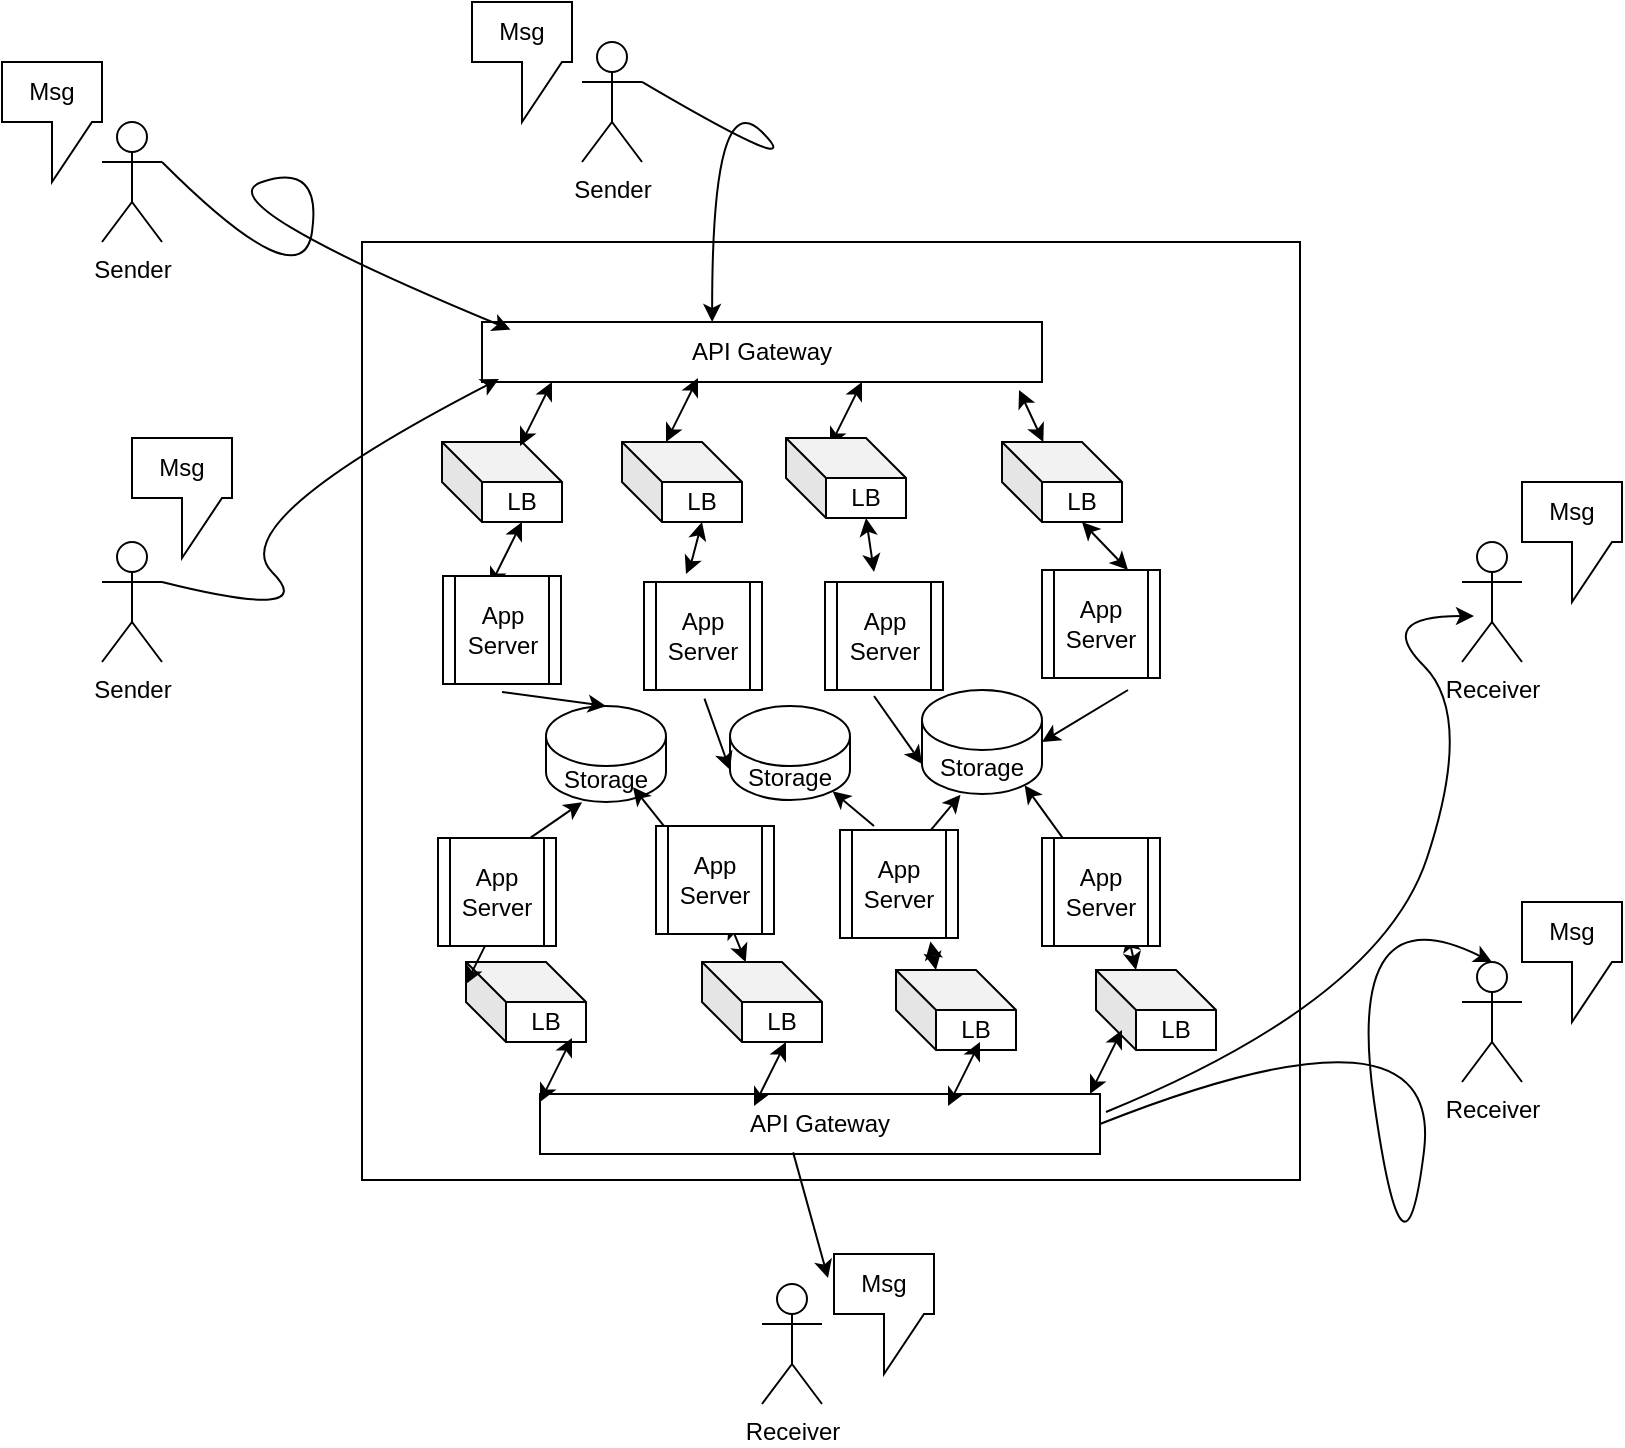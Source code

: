 <mxfile version="21.6.6" type="google">
  <diagram name="Page-1" id="CxLCOBnHjzHq9psb6Yh8">
    <mxGraphModel grid="0" page="0" gridSize="10" guides="1" tooltips="1" connect="1" arrows="1" fold="1" pageScale="1" pageWidth="850" pageHeight="1100" math="0" shadow="0">
      <root>
        <mxCell id="0" />
        <mxCell id="1" parent="0" />
        <mxCell id="VB7Ufas00Dgr7_cL7uJZ-1" value="Sender" style="shape=umlActor;verticalLabelPosition=bottom;verticalAlign=top;html=1;outlineConnect=0;" vertex="1" parent="1">
          <mxGeometry x="60" y="70" width="30" height="60" as="geometry" />
        </mxCell>
        <mxCell id="VB7Ufas00Dgr7_cL7uJZ-2" value="Sender" style="shape=umlActor;verticalLabelPosition=bottom;verticalAlign=top;html=1;outlineConnect=0;" vertex="1" parent="1">
          <mxGeometry x="60" y="280" width="30" height="60" as="geometry" />
        </mxCell>
        <mxCell id="VB7Ufas00Dgr7_cL7uJZ-3" value="Sender" style="shape=umlActor;verticalLabelPosition=bottom;verticalAlign=top;html=1;outlineConnect=0;" vertex="1" parent="1">
          <mxGeometry x="300" y="30" width="30" height="60" as="geometry" />
        </mxCell>
        <mxCell id="VB7Ufas00Dgr7_cL7uJZ-4" value="Receiver" style="shape=umlActor;verticalLabelPosition=bottom;verticalAlign=top;html=1;outlineConnect=0;" vertex="1" parent="1">
          <mxGeometry x="390" y="651" width="30" height="60" as="geometry" />
        </mxCell>
        <mxCell id="VB7Ufas00Dgr7_cL7uJZ-5" value="Receiver" style="shape=umlActor;verticalLabelPosition=bottom;verticalAlign=top;html=1;outlineConnect=0;" vertex="1" parent="1">
          <mxGeometry x="740" y="280" width="30" height="60" as="geometry" />
        </mxCell>
        <mxCell id="VB7Ufas00Dgr7_cL7uJZ-6" value="Receiver" style="shape=umlActor;verticalLabelPosition=bottom;verticalAlign=top;html=1;outlineConnect=0;" vertex="1" parent="1">
          <mxGeometry x="740" y="490" width="30" height="60" as="geometry" />
        </mxCell>
        <mxCell id="VB7Ufas00Dgr7_cL7uJZ-7" value="" style="whiteSpace=wrap;html=1;aspect=fixed;" vertex="1" parent="1">
          <mxGeometry x="190" y="130" width="469" height="469" as="geometry" />
        </mxCell>
        <mxCell id="VB7Ufas00Dgr7_cL7uJZ-14" value="API Gateway" style="rounded=0;whiteSpace=wrap;html=1;" vertex="1" parent="1">
          <mxGeometry x="250" y="170" width="280" height="30" as="geometry" />
        </mxCell>
        <mxCell id="VB7Ufas00Dgr7_cL7uJZ-17" value="LB" style="shape=cube;whiteSpace=wrap;html=1;boundedLbl=1;backgroundOutline=1;darkOpacity=0.05;darkOpacity2=0.1;" vertex="1" parent="1">
          <mxGeometry x="230" y="230" width="60" height="40" as="geometry" />
        </mxCell>
        <mxCell id="VB7Ufas00Dgr7_cL7uJZ-18" value="LB" style="shape=cube;whiteSpace=wrap;html=1;boundedLbl=1;backgroundOutline=1;darkOpacity=0.05;darkOpacity2=0.1;" vertex="1" parent="1">
          <mxGeometry x="320" y="230" width="60" height="40" as="geometry" />
        </mxCell>
        <mxCell id="VB7Ufas00Dgr7_cL7uJZ-20" value="LB" style="shape=cube;whiteSpace=wrap;html=1;boundedLbl=1;backgroundOutline=1;darkOpacity=0.05;darkOpacity2=0.1;" vertex="1" parent="1">
          <mxGeometry x="510" y="230" width="60" height="40" as="geometry" />
        </mxCell>
        <mxCell id="VB7Ufas00Dgr7_cL7uJZ-23" value="LB" style="shape=cube;whiteSpace=wrap;html=1;boundedLbl=1;backgroundOutline=1;darkOpacity=0.05;darkOpacity2=0.1;" vertex="1" parent="1">
          <mxGeometry x="242" y="490" width="60" height="40" as="geometry" />
        </mxCell>
        <mxCell id="VB7Ufas00Dgr7_cL7uJZ-24" value="LB" style="shape=cube;whiteSpace=wrap;html=1;boundedLbl=1;backgroundOutline=1;darkOpacity=0.05;darkOpacity2=0.1;" vertex="1" parent="1">
          <mxGeometry x="360" y="490" width="60" height="40" as="geometry" />
        </mxCell>
        <mxCell id="VB7Ufas00Dgr7_cL7uJZ-25" value="LB" style="shape=cube;whiteSpace=wrap;html=1;boundedLbl=1;backgroundOutline=1;darkOpacity=0.05;darkOpacity2=0.1;" vertex="1" parent="1">
          <mxGeometry x="457" y="494" width="60" height="40" as="geometry" />
        </mxCell>
        <mxCell id="VB7Ufas00Dgr7_cL7uJZ-26" value="LB" style="shape=cube;whiteSpace=wrap;html=1;boundedLbl=1;backgroundOutline=1;darkOpacity=0.05;darkOpacity2=0.1;" vertex="1" parent="1">
          <mxGeometry x="557" y="494" width="60" height="40" as="geometry" />
        </mxCell>
        <mxCell id="VB7Ufas00Dgr7_cL7uJZ-30" value="Storage" style="shape=cylinder3;whiteSpace=wrap;html=1;boundedLbl=1;backgroundOutline=1;size=15;" vertex="1" parent="1">
          <mxGeometry x="470" y="354" width="60" height="52" as="geometry" />
        </mxCell>
        <mxCell id="VB7Ufas00Dgr7_cL7uJZ-35" value="" style="curved=1;endArrow=classic;html=1;rounded=0;exitX=1;exitY=0.333;exitDx=0;exitDy=0;exitPerimeter=0;entryX=0.051;entryY=0.127;entryDx=0;entryDy=0;entryPerimeter=0;" edge="1" parent="1" source="VB7Ufas00Dgr7_cL7uJZ-1" target="VB7Ufas00Dgr7_cL7uJZ-14">
          <mxGeometry width="50" height="50" relative="1" as="geometry">
            <mxPoint x="110" y="160" as="sourcePoint" />
            <mxPoint x="160" y="110" as="targetPoint" />
            <Array as="points">
              <mxPoint x="160" y="160" />
              <mxPoint x="170" y="90" />
              <mxPoint x="110" y="110" />
            </Array>
          </mxGeometry>
        </mxCell>
        <mxCell id="VB7Ufas00Dgr7_cL7uJZ-39" value="" style="curved=1;endArrow=classic;html=1;rounded=0;exitX=1;exitY=0.333;exitDx=0;exitDy=0;exitPerimeter=0;entryX=0.146;entryY=0.146;entryDx=0;entryDy=0;entryPerimeter=0;" edge="1" parent="1" source="VB7Ufas00Dgr7_cL7uJZ-2" target="VB7Ufas00Dgr7_cL7uJZ-7">
          <mxGeometry width="50" height="50" relative="1" as="geometry">
            <mxPoint x="120" y="320" as="sourcePoint" />
            <mxPoint x="170" y="270" as="targetPoint" />
            <Array as="points">
              <mxPoint x="170" y="320" />
              <mxPoint x="120" y="270" />
            </Array>
          </mxGeometry>
        </mxCell>
        <mxCell id="VB7Ufas00Dgr7_cL7uJZ-40" value="" style="curved=1;endArrow=classic;html=1;rounded=0;exitX=1;exitY=0.333;exitDx=0;exitDy=0;exitPerimeter=0;entryX=0.411;entryY=0;entryDx=0;entryDy=0;entryPerimeter=0;" edge="1" parent="1" source="VB7Ufas00Dgr7_cL7uJZ-3" target="VB7Ufas00Dgr7_cL7uJZ-14">
          <mxGeometry width="50" height="50" relative="1" as="geometry">
            <mxPoint x="365" y="100" as="sourcePoint" />
            <mxPoint x="415" y="50" as="targetPoint" />
            <Array as="points">
              <mxPoint x="415" y="100" />
              <mxPoint x="365" y="50" />
            </Array>
          </mxGeometry>
        </mxCell>
        <mxCell id="VB7Ufas00Dgr7_cL7uJZ-60" value="Msg" style="shape=callout;whiteSpace=wrap;html=1;perimeter=calloutPerimeter;" vertex="1" parent="1">
          <mxGeometry x="75" y="228" width="50" height="60" as="geometry" />
        </mxCell>
        <mxCell id="VB7Ufas00Dgr7_cL7uJZ-61" value="Msg" style="shape=callout;whiteSpace=wrap;html=1;perimeter=calloutPerimeter;" vertex="1" parent="1">
          <mxGeometry x="10" y="40" width="50" height="60" as="geometry" />
        </mxCell>
        <mxCell id="VB7Ufas00Dgr7_cL7uJZ-62" value="Msg" style="shape=callout;whiteSpace=wrap;html=1;perimeter=calloutPerimeter;" vertex="1" parent="1">
          <mxGeometry x="245" y="10" width="50" height="60" as="geometry" />
        </mxCell>
        <mxCell id="VB7Ufas00Dgr7_cL7uJZ-63" value="Msg" style="shape=callout;whiteSpace=wrap;html=1;perimeter=calloutPerimeter;" vertex="1" parent="1">
          <mxGeometry x="770" y="250" width="50" height="60" as="geometry" />
        </mxCell>
        <mxCell id="VB7Ufas00Dgr7_cL7uJZ-64" value="Msg" style="shape=callout;whiteSpace=wrap;html=1;perimeter=calloutPerimeter;" vertex="1" parent="1">
          <mxGeometry x="770" y="460" width="50" height="60" as="geometry" />
        </mxCell>
        <mxCell id="VB7Ufas00Dgr7_cL7uJZ-65" value="Msg" style="shape=callout;whiteSpace=wrap;html=1;perimeter=calloutPerimeter;" vertex="1" parent="1">
          <mxGeometry x="426" y="636" width="50" height="60" as="geometry" />
        </mxCell>
        <mxCell id="hc9nnFskXBQ2Hnd-4gEW-1" value="Storage" style="shape=cylinder3;whiteSpace=wrap;html=1;boundedLbl=1;backgroundOutline=1;size=15;" vertex="1" parent="1">
          <mxGeometry x="282" y="362" width="60" height="48" as="geometry" />
        </mxCell>
        <mxCell id="VB7Ufas00Dgr7_cL7uJZ-21" value="API Gateway" style="rounded=0;whiteSpace=wrap;html=1;" vertex="1" parent="1">
          <mxGeometry x="279" y="556" width="280" height="30" as="geometry" />
        </mxCell>
        <mxCell id="hc9nnFskXBQ2Hnd-4gEW-6" value="Storage" style="shape=cylinder3;whiteSpace=wrap;html=1;boundedLbl=1;backgroundOutline=1;size=15;" vertex="1" parent="1">
          <mxGeometry x="374" y="362" width="60" height="47" as="geometry" />
        </mxCell>
        <mxCell id="hc9nnFskXBQ2Hnd-4gEW-7" value="" style="endArrow=classic;startArrow=classic;html=1;rounded=0;entryX=0;entryY=0;entryDx=40;entryDy=40;entryPerimeter=0;" edge="1" parent="1" target="VB7Ufas00Dgr7_cL7uJZ-17">
          <mxGeometry width="50" height="50" relative="1" as="geometry">
            <mxPoint x="254" y="302" as="sourcePoint" />
            <mxPoint x="304" y="252" as="targetPoint" />
          </mxGeometry>
        </mxCell>
        <mxCell id="hc9nnFskXBQ2Hnd-4gEW-8" value="" style="endArrow=classic;startArrow=classic;html=1;rounded=0;entryX=0;entryY=0;entryDx=40;entryDy=40;entryPerimeter=0;exitX=0.5;exitY=0;exitDx=0;exitDy=0;exitPerimeter=0;" edge="1" parent="1" target="VB7Ufas00Dgr7_cL7uJZ-18">
          <mxGeometry width="50" height="50" relative="1" as="geometry">
            <mxPoint x="352" y="296" as="sourcePoint" />
            <mxPoint x="280" y="280" as="targetPoint" />
            <Array as="points">
              <mxPoint x="355" y="289" />
            </Array>
          </mxGeometry>
        </mxCell>
        <mxCell id="hc9nnFskXBQ2Hnd-4gEW-10" value="" style="endArrow=classic;startArrow=classic;html=1;rounded=0;entryX=0;entryY=0;entryDx=40;entryDy=40;entryPerimeter=0;exitX=0.5;exitY=0;exitDx=0;exitDy=0;exitPerimeter=0;" edge="1" parent="1" target="VB7Ufas00Dgr7_cL7uJZ-19">
          <mxGeometry width="50" height="50" relative="1" as="geometry">
            <mxPoint x="446.0" y="295" as="sourcePoint" />
            <mxPoint x="280" y="280" as="targetPoint" />
          </mxGeometry>
        </mxCell>
        <mxCell id="hc9nnFskXBQ2Hnd-4gEW-11" value="" style="endArrow=classic;startArrow=classic;html=1;rounded=0;entryX=0;entryY=0;entryDx=40;entryDy=40;entryPerimeter=0;exitX=0.5;exitY=0;exitDx=0;exitDy=0;exitPerimeter=0;" edge="1" parent="1" target="VB7Ufas00Dgr7_cL7uJZ-20">
          <mxGeometry width="50" height="50" relative="1" as="geometry">
            <mxPoint x="573" y="294" as="sourcePoint" />
            <mxPoint x="290" y="290" as="targetPoint" />
            <Array as="points" />
          </mxGeometry>
        </mxCell>
        <mxCell id="hc9nnFskXBQ2Hnd-4gEW-12" value="" style="endArrow=classic;startArrow=classic;html=1;rounded=0;entryX=0;entryY=0;entryDx=40;entryDy=40;entryPerimeter=0;" edge="1" parent="1">
          <mxGeometry width="50" height="50" relative="1" as="geometry">
            <mxPoint x="269" y="232" as="sourcePoint" />
            <mxPoint x="285" y="200" as="targetPoint" />
          </mxGeometry>
        </mxCell>
        <mxCell id="hc9nnFskXBQ2Hnd-4gEW-13" value="" style="endArrow=classic;startArrow=classic;html=1;rounded=0;entryX=0;entryY=0;entryDx=40;entryDy=40;entryPerimeter=0;" edge="1" parent="1">
          <mxGeometry width="50" height="50" relative="1" as="geometry">
            <mxPoint x="342" y="230" as="sourcePoint" />
            <mxPoint x="358" y="198" as="targetPoint" />
          </mxGeometry>
        </mxCell>
        <mxCell id="hc9nnFskXBQ2Hnd-4gEW-14" value="" style="endArrow=classic;startArrow=classic;html=1;rounded=0;entryX=0;entryY=0;entryDx=40;entryDy=40;entryPerimeter=0;" edge="1" parent="1">
          <mxGeometry width="50" height="50" relative="1" as="geometry">
            <mxPoint x="424" y="232" as="sourcePoint" />
            <mxPoint x="440" y="200" as="targetPoint" />
          </mxGeometry>
        </mxCell>
        <mxCell id="hc9nnFskXBQ2Hnd-4gEW-19" value="" style="endArrow=classic;startArrow=classic;html=1;rounded=0;entryX=0.959;entryY=1.133;entryDx=0;entryDy=0;entryPerimeter=0;" edge="1" parent="1" source="VB7Ufas00Dgr7_cL7uJZ-20" target="VB7Ufas00Dgr7_cL7uJZ-14">
          <mxGeometry width="50" height="50" relative="1" as="geometry">
            <mxPoint x="434" y="242" as="sourcePoint" />
            <mxPoint x="450" y="210" as="targetPoint" />
          </mxGeometry>
        </mxCell>
        <mxCell id="hc9nnFskXBQ2Hnd-4gEW-20" value="" style="endArrow=classic;startArrow=classic;html=1;rounded=0;entryX=0;entryY=0;entryDx=40;entryDy=40;entryPerimeter=0;" edge="1" parent="1" target="VB7Ufas00Dgr7_cL7uJZ-19">
          <mxGeometry width="50" height="50" relative="1" as="geometry">
            <mxPoint x="434" y="242" as="sourcePoint" />
            <mxPoint x="450" y="210" as="targetPoint" />
          </mxGeometry>
        </mxCell>
        <mxCell id="VB7Ufas00Dgr7_cL7uJZ-19" value="LB" style="shape=cube;whiteSpace=wrap;html=1;boundedLbl=1;backgroundOutline=1;darkOpacity=0.05;darkOpacity2=0.1;" vertex="1" parent="1">
          <mxGeometry x="402" y="228" width="60" height="40" as="geometry" />
        </mxCell>
        <mxCell id="hc9nnFskXBQ2Hnd-4gEW-23" value="" style="endArrow=classic;startArrow=classic;html=1;rounded=0;entryX=0;entryY=0;entryDx=40;entryDy=40;entryPerimeter=0;" edge="1" parent="1">
          <mxGeometry width="50" height="50" relative="1" as="geometry">
            <mxPoint x="279" y="560" as="sourcePoint" />
            <mxPoint x="295" y="528" as="targetPoint" />
          </mxGeometry>
        </mxCell>
        <mxCell id="hc9nnFskXBQ2Hnd-4gEW-24" value="" style="endArrow=classic;startArrow=classic;html=1;rounded=0;entryX=0;entryY=0;entryDx=40;entryDy=40;entryPerimeter=0;" edge="1" parent="1">
          <mxGeometry width="50" height="50" relative="1" as="geometry">
            <mxPoint x="386" y="562" as="sourcePoint" />
            <mxPoint x="402" y="530" as="targetPoint" />
          </mxGeometry>
        </mxCell>
        <mxCell id="hc9nnFskXBQ2Hnd-4gEW-25" value="" style="endArrow=classic;startArrow=classic;html=1;rounded=0;entryX=0;entryY=0;entryDx=40;entryDy=40;entryPerimeter=0;" edge="1" parent="1">
          <mxGeometry width="50" height="50" relative="1" as="geometry">
            <mxPoint x="483" y="562" as="sourcePoint" />
            <mxPoint x="499" y="530" as="targetPoint" />
          </mxGeometry>
        </mxCell>
        <mxCell id="hc9nnFskXBQ2Hnd-4gEW-26" value="" style="endArrow=classic;startArrow=classic;html=1;rounded=0;entryX=0;entryY=0;entryDx=40;entryDy=40;entryPerimeter=0;" edge="1" parent="1">
          <mxGeometry width="50" height="50" relative="1" as="geometry">
            <mxPoint x="554" y="556" as="sourcePoint" />
            <mxPoint x="570" y="524" as="targetPoint" />
          </mxGeometry>
        </mxCell>
        <mxCell id="hc9nnFskXBQ2Hnd-4gEW-33" value="" style="endArrow=classic;startArrow=classic;html=1;rounded=0;entryX=0;entryY=0;entryDx=40;entryDy=40;entryPerimeter=0;" edge="1" parent="1">
          <mxGeometry width="50" height="50" relative="1" as="geometry">
            <mxPoint x="242" y="501" as="sourcePoint" />
            <mxPoint x="258" y="469" as="targetPoint" />
          </mxGeometry>
        </mxCell>
        <mxCell id="hc9nnFskXBQ2Hnd-4gEW-34" value="" style="endArrow=classic;startArrow=classic;html=1;rounded=0;entryX=0.675;entryY=0.886;entryDx=0;entryDy=0;entryPerimeter=0;" edge="1" parent="1" source="VB7Ufas00Dgr7_cL7uJZ-24">
          <mxGeometry width="50" height="50" relative="1" as="geometry">
            <mxPoint x="252" y="511" as="sourcePoint" />
            <mxPoint x="373.5" y="469.388" as="targetPoint" />
          </mxGeometry>
        </mxCell>
        <mxCell id="hc9nnFskXBQ2Hnd-4gEW-37" value="" style="endArrow=classic;startArrow=classic;html=1;rounded=0;entryX=0.67;entryY=1.028;entryDx=0;entryDy=0;entryPerimeter=0;exitX=0;exitY=0;exitDx=20;exitDy=0;exitPerimeter=0;" edge="1" parent="1" source="VB7Ufas00Dgr7_cL7uJZ-25">
          <mxGeometry width="50" height="50" relative="1" as="geometry">
            <mxPoint x="456" y="305" as="sourcePoint" />
            <mxPoint x="474.2" y="479.736" as="targetPoint" />
          </mxGeometry>
        </mxCell>
        <mxCell id="hc9nnFskXBQ2Hnd-4gEW-38" value="" style="endArrow=classic;startArrow=classic;html=1;rounded=0;entryX=0.717;entryY=0.967;entryDx=0;entryDy=0;entryPerimeter=0;exitX=0;exitY=0;exitDx=20;exitDy=0;exitPerimeter=0;" edge="1" parent="1" source="VB7Ufas00Dgr7_cL7uJZ-26">
          <mxGeometry width="50" height="50" relative="1" as="geometry">
            <mxPoint x="466" y="315" as="sourcePoint" />
            <mxPoint x="573.02" y="476.02" as="targetPoint" />
          </mxGeometry>
        </mxCell>
        <mxCell id="hc9nnFskXBQ2Hnd-4gEW-39" value="" style="endArrow=classic;html=1;rounded=0;exitX=0.5;exitY=1;exitDx=0;exitDy=0;exitPerimeter=0;entryX=0.5;entryY=0;entryDx=0;entryDy=0;entryPerimeter=0;" edge="1" parent="1" target="hc9nnFskXBQ2Hnd-4gEW-1">
          <mxGeometry width="50" height="50" relative="1" as="geometry">
            <mxPoint x="260" y="355" as="sourcePoint" />
            <mxPoint x="433" y="413" as="targetPoint" />
          </mxGeometry>
        </mxCell>
        <mxCell id="hc9nnFskXBQ2Hnd-4gEW-40" value="" style="endArrow=classic;html=1;rounded=0;exitX=0.654;exitY=1.075;exitDx=0;exitDy=0;exitPerimeter=0;entryX=0;entryY=1;entryDx=0;entryDy=-15;entryPerimeter=0;" edge="1" parent="1" target="hc9nnFskXBQ2Hnd-4gEW-6">
          <mxGeometry width="50" height="50" relative="1" as="geometry">
            <mxPoint x="361.24" y="358.35" as="sourcePoint" />
            <mxPoint x="292" y="387" as="targetPoint" />
          </mxGeometry>
        </mxCell>
        <mxCell id="hc9nnFskXBQ2Hnd-4gEW-41" value="" style="endArrow=classic;html=1;rounded=0;exitX=0.5;exitY=1;exitDx=0;exitDy=0;exitPerimeter=0;entryX=0;entryY=1;entryDx=0;entryDy=-15;entryPerimeter=0;" edge="1" parent="1" target="VB7Ufas00Dgr7_cL7uJZ-30">
          <mxGeometry width="50" height="50" relative="1" as="geometry">
            <mxPoint x="446.0" y="357" as="sourcePoint" />
            <mxPoint x="302" y="397" as="targetPoint" />
          </mxGeometry>
        </mxCell>
        <mxCell id="hc9nnFskXBQ2Hnd-4gEW-44" value="" style="endArrow=classic;html=1;rounded=0;exitX=0.5;exitY=1;exitDx=0;exitDy=0;exitPerimeter=0;entryX=1;entryY=0.5;entryDx=0;entryDy=0;entryPerimeter=0;" edge="1" parent="1" target="VB7Ufas00Dgr7_cL7uJZ-30">
          <mxGeometry width="50" height="50" relative="1" as="geometry">
            <mxPoint x="573" y="354" as="sourcePoint" />
            <mxPoint x="312" y="407" as="targetPoint" />
          </mxGeometry>
        </mxCell>
        <mxCell id="hc9nnFskXBQ2Hnd-4gEW-45" value="" style="endArrow=classic;html=1;rounded=0;exitX=0.309;exitY=0.355;exitDx=0;exitDy=0;exitPerimeter=0;entryX=0.855;entryY=1;entryDx=0;entryDy=-4.35;entryPerimeter=0;" edge="1" parent="1" target="VB7Ufas00Dgr7_cL7uJZ-30">
          <mxGeometry width="50" height="50" relative="1" as="geometry">
            <mxPoint x="548.54" y="439.3" as="sourcePoint" />
            <mxPoint x="540" y="390" as="targetPoint" />
          </mxGeometry>
        </mxCell>
        <mxCell id="hc9nnFskXBQ2Hnd-4gEW-46" value="" style="endArrow=classic;html=1;rounded=0;entryX=0.855;entryY=1;entryDx=0;entryDy=-4.35;entryPerimeter=0;" edge="1" parent="1" target="hc9nnFskXBQ2Hnd-4gEW-6">
          <mxGeometry width="50" height="50" relative="1" as="geometry">
            <mxPoint x="446" y="422" as="sourcePoint" />
            <mxPoint x="531" y="412" as="targetPoint" />
          </mxGeometry>
        </mxCell>
        <mxCell id="hc9nnFskXBQ2Hnd-4gEW-47" value="" style="endArrow=classic;html=1;rounded=0;exitX=0.513;exitY=0.315;exitDx=0;exitDy=0;exitPerimeter=0;entryX=0.321;entryY=1.007;entryDx=0;entryDy=0;entryPerimeter=0;" edge="1" parent="1" target="VB7Ufas00Dgr7_cL7uJZ-30">
          <mxGeometry width="50" height="50" relative="1" as="geometry">
            <mxPoint x="464.78" y="435.53" as="sourcePoint" />
            <mxPoint x="541" y="422" as="targetPoint" />
          </mxGeometry>
        </mxCell>
        <mxCell id="hc9nnFskXBQ2Hnd-4gEW-48" value="" style="endArrow=classic;html=1;rounded=0;exitX=0.424;exitY=0.448;exitDx=0;exitDy=0;exitPerimeter=0;entryX=0.725;entryY=0.846;entryDx=0;entryDy=0;entryPerimeter=0;" edge="1" parent="1" target="hc9nnFskXBQ2Hnd-4gEW-1">
          <mxGeometry width="50" height="50" relative="1" as="geometry">
            <mxPoint x="358.44" y="443.984" as="sourcePoint" />
            <mxPoint x="551" y="432" as="targetPoint" />
          </mxGeometry>
        </mxCell>
        <mxCell id="hc9nnFskXBQ2Hnd-4gEW-49" value="" style="endArrow=classic;html=1;rounded=0;exitX=0.728;exitY=0.333;exitDx=0;exitDy=0;exitPerimeter=0;entryX=0.301;entryY=1.002;entryDx=0;entryDy=0;entryPerimeter=0;" edge="1" parent="1" target="hc9nnFskXBQ2Hnd-4gEW-1">
          <mxGeometry width="50" height="50" relative="1" as="geometry">
            <mxPoint x="257.68" y="439.314" as="sourcePoint" />
            <mxPoint x="561" y="442" as="targetPoint" />
          </mxGeometry>
        </mxCell>
        <mxCell id="hc9nnFskXBQ2Hnd-4gEW-51" value="" style="endArrow=classic;html=1;rounded=0;exitX=0.452;exitY=0.973;exitDx=0;exitDy=0;exitPerimeter=0;" edge="1" parent="1" source="VB7Ufas00Dgr7_cL7uJZ-21">
          <mxGeometry width="50" height="50" relative="1" as="geometry">
            <mxPoint x="383" y="463" as="sourcePoint" />
            <mxPoint x="423" y="648" as="targetPoint" />
          </mxGeometry>
        </mxCell>
        <mxCell id="hc9nnFskXBQ2Hnd-4gEW-52" value="" style="curved=1;endArrow=classic;html=1;rounded=0;exitX=1;exitY=0.5;exitDx=0;exitDy=0;entryX=0.5;entryY=0;entryDx=0;entryDy=0;entryPerimeter=0;" edge="1" parent="1" source="VB7Ufas00Dgr7_cL7uJZ-21" target="VB7Ufas00Dgr7_cL7uJZ-6">
          <mxGeometry width="50" height="50" relative="1" as="geometry">
            <mxPoint x="681" y="503" as="sourcePoint" />
            <mxPoint x="731" y="453" as="targetPoint" />
            <Array as="points">
              <mxPoint x="731" y="503" />
              <mxPoint x="711" y="666" />
              <mxPoint x="681" y="453" />
            </Array>
          </mxGeometry>
        </mxCell>
        <mxCell id="hc9nnFskXBQ2Hnd-4gEW-54" value="" style="curved=1;endArrow=classic;html=1;rounded=0;" edge="1" parent="1">
          <mxGeometry width="50" height="50" relative="1" as="geometry">
            <mxPoint x="562" y="565" as="sourcePoint" />
            <mxPoint x="746" y="317" as="targetPoint" />
            <Array as="points">
              <mxPoint x="699" y="509" />
              <mxPoint x="746" y="367" />
              <mxPoint x="696" y="317" />
            </Array>
          </mxGeometry>
        </mxCell>
        <mxCell id="hc9nnFskXBQ2Hnd-4gEW-55" value="App Server" style="shape=process;whiteSpace=wrap;html=1;backgroundOutline=1;" vertex="1" parent="1">
          <mxGeometry x="230.5" y="297" width="59" height="54" as="geometry" />
        </mxCell>
        <mxCell id="hc9nnFskXBQ2Hnd-4gEW-56" value="App Server" style="shape=process;whiteSpace=wrap;html=1;backgroundOutline=1;" vertex="1" parent="1">
          <mxGeometry x="331" y="300" width="59" height="54" as="geometry" />
        </mxCell>
        <mxCell id="hc9nnFskXBQ2Hnd-4gEW-57" value="App Server" style="shape=process;whiteSpace=wrap;html=1;backgroundOutline=1;" vertex="1" parent="1">
          <mxGeometry x="421.5" y="300" width="59" height="54" as="geometry" />
        </mxCell>
        <mxCell id="hc9nnFskXBQ2Hnd-4gEW-59" value="App Server" style="shape=process;whiteSpace=wrap;html=1;backgroundOutline=1;" vertex="1" parent="1">
          <mxGeometry x="530" y="294" width="59" height="54" as="geometry" />
        </mxCell>
        <mxCell id="hc9nnFskXBQ2Hnd-4gEW-64" value="App Server" style="shape=process;whiteSpace=wrap;html=1;backgroundOutline=1;" vertex="1" parent="1">
          <mxGeometry x="228" y="428" width="59" height="54" as="geometry" />
        </mxCell>
        <mxCell id="hc9nnFskXBQ2Hnd-4gEW-66" value="App&lt;br&gt;Server" style="shape=process;whiteSpace=wrap;html=1;backgroundOutline=1;" vertex="1" parent="1">
          <mxGeometry x="337" y="422" width="59" height="54" as="geometry" />
        </mxCell>
        <mxCell id="hc9nnFskXBQ2Hnd-4gEW-67" value="App Server" style="shape=process;whiteSpace=wrap;html=1;backgroundOutline=1;" vertex="1" parent="1">
          <mxGeometry x="429" y="424" width="59" height="54" as="geometry" />
        </mxCell>
        <mxCell id="hc9nnFskXBQ2Hnd-4gEW-68" value="App Server" style="shape=process;whiteSpace=wrap;html=1;backgroundOutline=1;" vertex="1" parent="1">
          <mxGeometry x="530" y="428" width="59" height="54" as="geometry" />
        </mxCell>
      </root>
    </mxGraphModel>
  </diagram>
</mxfile>
